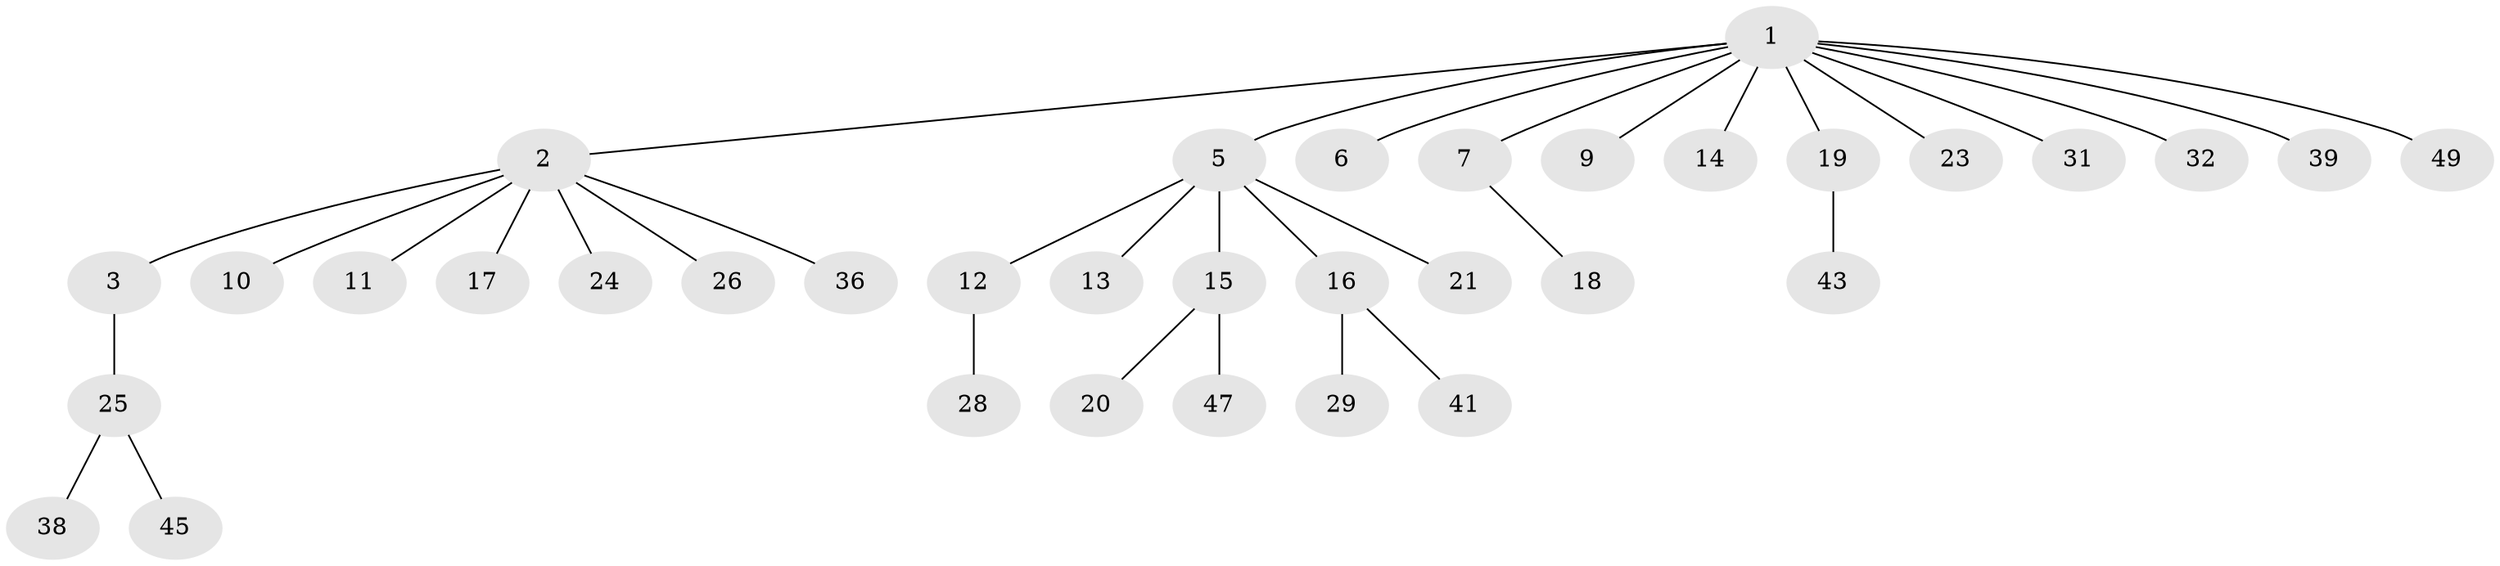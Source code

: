 // original degree distribution, {12: 0.0196078431372549, 9: 0.0196078431372549, 3: 0.09803921568627451, 2: 0.1568627450980392, 7: 0.0196078431372549, 1: 0.6470588235294118, 4: 0.0392156862745098}
// Generated by graph-tools (version 1.1) at 2025/11/02/27/25 16:11:15]
// undirected, 35 vertices, 34 edges
graph export_dot {
graph [start="1"]
  node [color=gray90,style=filled];
  1 [super="+4"];
  2 [super="+40"];
  3 [super="+33"];
  5 [super="+8"];
  6;
  7 [super="+30"];
  9;
  10;
  11;
  12 [super="+27"];
  13;
  14 [super="+51"];
  15 [super="+44"];
  16 [super="+35"];
  17 [super="+22"];
  18;
  19 [super="+50"];
  20;
  21;
  23;
  24 [super="+46"];
  25 [super="+42"];
  26;
  28;
  29 [super="+48"];
  31;
  32 [super="+34"];
  36 [super="+37"];
  38;
  39;
  41;
  43;
  45;
  47;
  49;
  1 -- 2;
  1 -- 5;
  1 -- 6;
  1 -- 7;
  1 -- 9;
  1 -- 14;
  1 -- 19;
  1 -- 23;
  1 -- 32;
  1 -- 39;
  1 -- 49;
  1 -- 31;
  2 -- 3;
  2 -- 10;
  2 -- 11;
  2 -- 17;
  2 -- 24;
  2 -- 26;
  2 -- 36;
  3 -- 25;
  5 -- 12;
  5 -- 13;
  5 -- 15;
  5 -- 16;
  5 -- 21;
  7 -- 18;
  12 -- 28;
  15 -- 20;
  15 -- 47;
  16 -- 29;
  16 -- 41;
  19 -- 43;
  25 -- 38;
  25 -- 45;
}
